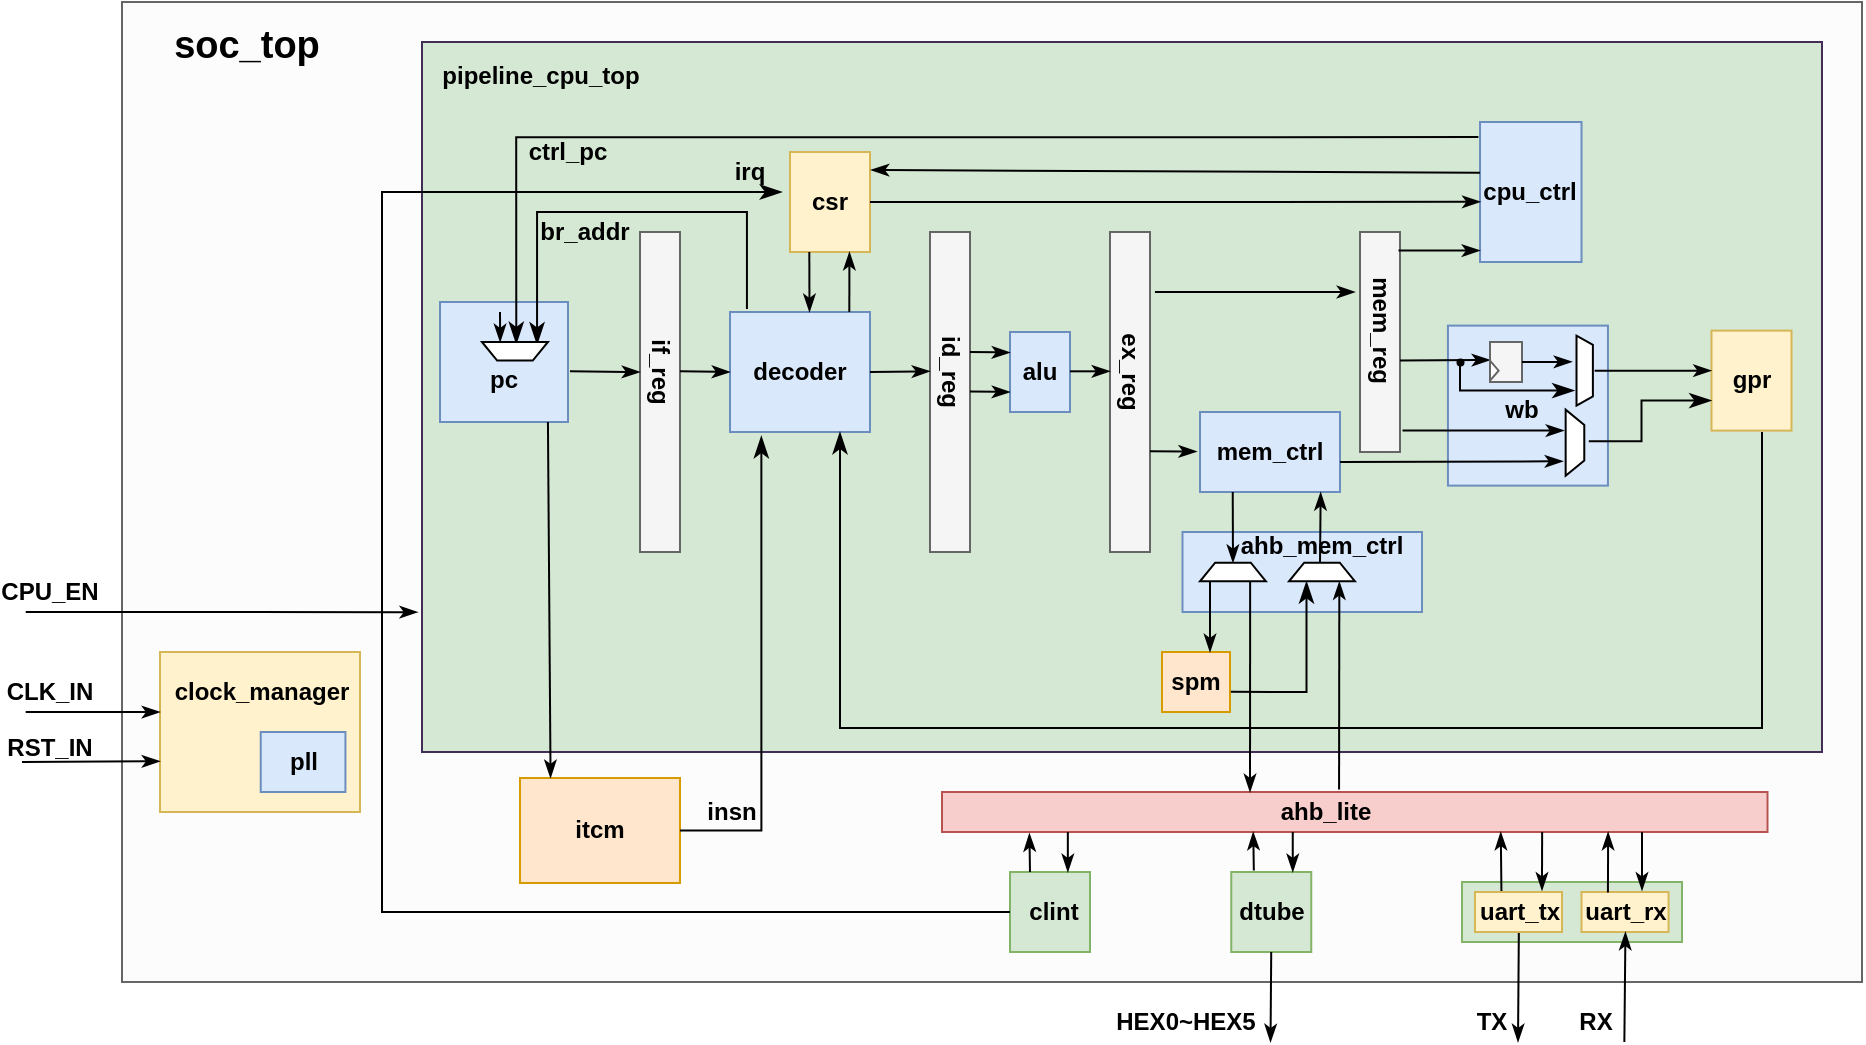 <mxfile version="22.1.5" type="github">
  <diagram id="prtHgNgQTEPvFCAcTncT" name="Page-1">
    <mxGraphModel dx="2251" dy="793" grid="1" gridSize="10" guides="1" tooltips="1" connect="1" arrows="1" fold="1" page="1" pageScale="1" pageWidth="827" pageHeight="1169" math="0" shadow="0">
      <root>
        <mxCell id="0" />
        <mxCell id="1" parent="0" />
        <mxCell id="tgm_Jqc1dGNHZtKfvELZ-35" value="" style="rounded=0;whiteSpace=wrap;html=1;fillColor=#fcfcfc;fontColor=#333333;strokeColor=#666666;" parent="1" vertex="1">
          <mxGeometry x="-300" y="170" width="870" height="490" as="geometry" />
        </mxCell>
        <mxCell id="tgm_Jqc1dGNHZtKfvELZ-13" value="" style="rounded=0;whiteSpace=wrap;html=1;fontStyle=0;fillColor=#D5E8D4;strokeColor=#432D57;fontColor=#ffffff;" parent="1" vertex="1">
          <mxGeometry x="-150" y="190" width="700" height="355" as="geometry" />
        </mxCell>
        <mxCell id="fg3nBgNCY8PNhnOmm2WZ-23" value="" style="rounded=0;whiteSpace=wrap;html=1;fontStyle=0;fillColor=#f8cecc;strokeColor=#b85450;" parent="1" vertex="1">
          <mxGeometry x="110" y="565" width="412.75" height="20" as="geometry" />
        </mxCell>
        <mxCell id="fg3nBgNCY8PNhnOmm2WZ-125" value="" style="rounded=0;whiteSpace=wrap;html=1;fontStyle=0;fillColor=#dae8fc;strokeColor=#6c8ebf;" parent="1" vertex="1">
          <mxGeometry x="362.97" y="331.81" width="80" height="80" as="geometry" />
        </mxCell>
        <mxCell id="fg3nBgNCY8PNhnOmm2WZ-1" value="" style="rounded=0;whiteSpace=wrap;html=1;fontStyle=0;fillColor=#dae8fc;strokeColor=#6c8ebf;" parent="1" vertex="1">
          <mxGeometry x="-141" y="320" width="64" height="60" as="geometry" />
        </mxCell>
        <mxCell id="fg3nBgNCY8PNhnOmm2WZ-3" value="pc" style="text;strokeColor=none;align=center;fillColor=none;html=1;verticalAlign=middle;whiteSpace=wrap;rounded=0;fontStyle=1;" parent="1" vertex="1">
          <mxGeometry x="-124" y="349.31" width="30" height="20" as="geometry" />
        </mxCell>
        <mxCell id="fg3nBgNCY8PNhnOmm2WZ-4" value="" style="rounded=0;whiteSpace=wrap;html=1;fontStyle=0;fillColor=#f5f5f5;fontColor=#333333;strokeColor=#666666;" parent="1" vertex="1">
          <mxGeometry x="-41" y="285" width="20" height="160" as="geometry" />
        </mxCell>
        <mxCell id="fg3nBgNCY8PNhnOmm2WZ-5" value="if_reg" style="text;strokeColor=none;align=center;fillColor=none;html=1;verticalAlign=middle;whiteSpace=wrap;rounded=0;shadow=0;fontSize=12;fontStyle=1;rotation=90;" parent="1" vertex="1">
          <mxGeometry x="-61" y="340" width="60" height="30" as="geometry" />
        </mxCell>
        <mxCell id="fg3nBgNCY8PNhnOmm2WZ-6" value="" style="rounded=0;whiteSpace=wrap;html=1;fontStyle=0;fillColor=#dae8fc;strokeColor=#6c8ebf;" parent="1" vertex="1">
          <mxGeometry x="4" y="325" width="70" height="60" as="geometry" />
        </mxCell>
        <mxCell id="fg3nBgNCY8PNhnOmm2WZ-7" value="decoder" style="text;strokeColor=none;align=center;fillColor=none;html=1;verticalAlign=middle;whiteSpace=wrap;rounded=0;fontStyle=1;" parent="1" vertex="1">
          <mxGeometry x="9" y="345" width="60" height="20" as="geometry" />
        </mxCell>
        <mxCell id="fg3nBgNCY8PNhnOmm2WZ-9" value="" style="rounded=0;whiteSpace=wrap;html=1;fontStyle=0;fillColor=#f5f5f5;fontColor=#333333;strokeColor=#666666;" parent="1" vertex="1">
          <mxGeometry x="104" y="285" width="20" height="160" as="geometry" />
        </mxCell>
        <mxCell id="fg3nBgNCY8PNhnOmm2WZ-10" value="id_reg" style="text;strokeColor=none;align=center;fillColor=none;html=1;verticalAlign=middle;whiteSpace=wrap;rounded=0;shadow=0;fontSize=12;fontStyle=1;rotation=90;" parent="1" vertex="1">
          <mxGeometry x="84" y="340" width="60" height="30" as="geometry" />
        </mxCell>
        <mxCell id="fg3nBgNCY8PNhnOmm2WZ-11" value="" style="rounded=0;whiteSpace=wrap;html=1;fontStyle=0;fillColor=#f5f5f5;fontColor=#333333;strokeColor=#666666;" parent="1" vertex="1">
          <mxGeometry x="194" y="285" width="20" height="160" as="geometry" />
        </mxCell>
        <mxCell id="fg3nBgNCY8PNhnOmm2WZ-12" value="ex_reg" style="text;strokeColor=none;align=center;fillColor=none;html=1;verticalAlign=middle;whiteSpace=wrap;rounded=0;shadow=0;fontSize=12;fontStyle=1;rotation=90;" parent="1" vertex="1">
          <mxGeometry x="174" y="340" width="60" height="30" as="geometry" />
        </mxCell>
        <mxCell id="fg3nBgNCY8PNhnOmm2WZ-13" value="" style="rounded=0;whiteSpace=wrap;html=1;fontStyle=0;fillColor=#f5f5f5;fontColor=#333333;strokeColor=#666666;" parent="1" vertex="1">
          <mxGeometry x="319" y="285" width="20" height="110" as="geometry" />
        </mxCell>
        <mxCell id="fg3nBgNCY8PNhnOmm2WZ-14" value="mem_reg" style="text;strokeColor=none;align=center;fillColor=none;html=1;verticalAlign=middle;whiteSpace=wrap;rounded=0;shadow=0;fontSize=12;fontStyle=1;rotation=90;" parent="1" vertex="1">
          <mxGeometry x="299" y="319.31" width="60" height="30" as="geometry" />
        </mxCell>
        <mxCell id="fg3nBgNCY8PNhnOmm2WZ-15" value="" style="rounded=0;whiteSpace=wrap;html=1;fontStyle=0;fillColor=#dae8fc;strokeColor=#6c8ebf;" parent="1" vertex="1">
          <mxGeometry x="144" y="335" width="30" height="40" as="geometry" />
        </mxCell>
        <mxCell id="fg3nBgNCY8PNhnOmm2WZ-16" value="alu" style="text;strokeColor=none;align=center;fillColor=none;html=1;verticalAlign=middle;whiteSpace=wrap;rounded=0;fontStyle=1;" parent="1" vertex="1">
          <mxGeometry x="129" y="345" width="60" height="20" as="geometry" />
        </mxCell>
        <mxCell id="fg3nBgNCY8PNhnOmm2WZ-17" value="" style="rounded=0;whiteSpace=wrap;html=1;fontStyle=0;fillColor=#dae8fc;strokeColor=#6c8ebf;" parent="1" vertex="1">
          <mxGeometry x="239" y="375" width="70" height="40" as="geometry" />
        </mxCell>
        <mxCell id="fg3nBgNCY8PNhnOmm2WZ-18" value="mem_ctrl" style="text;strokeColor=none;align=center;fillColor=none;html=1;verticalAlign=middle;whiteSpace=wrap;rounded=0;fontStyle=1;" parent="1" vertex="1">
          <mxGeometry x="244" y="385" width="60" height="20" as="geometry" />
        </mxCell>
        <mxCell id="fg3nBgNCY8PNhnOmm2WZ-19" value="" style="rounded=0;whiteSpace=wrap;html=1;fontStyle=0;fillColor=#dae8fc;strokeColor=#6c8ebf;" parent="1" vertex="1">
          <mxGeometry x="230.25" y="435" width="119.75" height="40" as="geometry" />
        </mxCell>
        <mxCell id="fg3nBgNCY8PNhnOmm2WZ-20" value="ahb_mem_ctrl" style="text;strokeColor=none;align=center;fillColor=none;html=1;verticalAlign=middle;whiteSpace=wrap;rounded=0;fontStyle=1;" parent="1" vertex="1">
          <mxGeometry x="270" y="431.81" width="60" height="20" as="geometry" />
        </mxCell>
        <mxCell id="fg3nBgNCY8PNhnOmm2WZ-21" value="" style="rounded=0;whiteSpace=wrap;html=1;fontStyle=0;fillColor=#ffe6cc;strokeColor=#d79b00;" parent="1" vertex="1">
          <mxGeometry x="220" y="495" width="34" height="30" as="geometry" />
        </mxCell>
        <mxCell id="fg3nBgNCY8PNhnOmm2WZ-22" value="spm" style="text;strokeColor=none;align=center;fillColor=none;html=1;verticalAlign=middle;whiteSpace=wrap;rounded=0;fontStyle=1;" parent="1" vertex="1">
          <mxGeometry x="215" y="505" width="44" height="10" as="geometry" />
        </mxCell>
        <mxCell id="fg3nBgNCY8PNhnOmm2WZ-24" value="ahb_lite" style="text;strokeColor=none;align=center;fillColor=none;html=1;verticalAlign=middle;whiteSpace=wrap;rounded=0;fontStyle=1;" parent="1" vertex="1">
          <mxGeometry x="271.97" y="565" width="60" height="20" as="geometry" />
        </mxCell>
        <mxCell id="fg3nBgNCY8PNhnOmm2WZ-31" value="" style="endArrow=classicThin;html=1;curved=1;rounded=0;endFill=1;" parent="1" edge="1">
          <mxGeometry width="50" height="50" relative="1" as="geometry">
            <mxPoint x="-76" y="354.66" as="sourcePoint" />
            <mxPoint x="-41" y="355" as="targetPoint" />
          </mxGeometry>
        </mxCell>
        <mxCell id="fg3nBgNCY8PNhnOmm2WZ-33" value="" style="endArrow=classicThin;html=1;curved=1;rounded=0;endFill=1;" parent="1" edge="1">
          <mxGeometry width="50" height="50" relative="1" as="geometry">
            <mxPoint x="-21" y="354.66" as="sourcePoint" />
            <mxPoint x="4" y="355" as="targetPoint" />
          </mxGeometry>
        </mxCell>
        <mxCell id="fg3nBgNCY8PNhnOmm2WZ-34" value="" style="endArrow=classicThin;html=1;curved=1;rounded=0;endFill=1;" parent="1" edge="1">
          <mxGeometry width="50" height="50" relative="1" as="geometry">
            <mxPoint x="74" y="355" as="sourcePoint" />
            <mxPoint x="104" y="354.66" as="targetPoint" />
          </mxGeometry>
        </mxCell>
        <mxCell id="fg3nBgNCY8PNhnOmm2WZ-35" value="" style="endArrow=classicThin;html=1;curved=1;rounded=0;endFill=1;" parent="1" edge="1">
          <mxGeometry width="50" height="50" relative="1" as="geometry">
            <mxPoint x="124" y="345" as="sourcePoint" />
            <mxPoint x="144" y="345.24" as="targetPoint" />
          </mxGeometry>
        </mxCell>
        <mxCell id="fg3nBgNCY8PNhnOmm2WZ-36" value="" style="endArrow=classicThin;html=1;curved=1;rounded=0;endFill=1;" parent="1" edge="1">
          <mxGeometry width="50" height="50" relative="1" as="geometry">
            <mxPoint x="174" y="354.66" as="sourcePoint" />
            <mxPoint x="194" y="354.66" as="targetPoint" />
          </mxGeometry>
        </mxCell>
        <mxCell id="fg3nBgNCY8PNhnOmm2WZ-37" value="" style="endArrow=classicThin;html=1;curved=1;rounded=0;endFill=1;entryX=-0.023;entryY=0.494;entryDx=0;entryDy=0;entryPerimeter=0;" parent="1" target="fg3nBgNCY8PNhnOmm2WZ-17" edge="1">
          <mxGeometry width="50" height="50" relative="1" as="geometry">
            <mxPoint x="214" y="394.66" as="sourcePoint" />
            <mxPoint x="234" y="395" as="targetPoint" />
          </mxGeometry>
        </mxCell>
        <mxCell id="fg3nBgNCY8PNhnOmm2WZ-38" value="" style="endArrow=classicThin;html=1;curved=1;rounded=0;endFill=1;" parent="1" edge="1">
          <mxGeometry width="50" height="50" relative="1" as="geometry">
            <mxPoint x="216.48" y="315" as="sourcePoint" />
            <mxPoint x="316.48" y="315" as="targetPoint" />
          </mxGeometry>
        </mxCell>
        <mxCell id="fg3nBgNCY8PNhnOmm2WZ-45" value="" style="endArrow=classicThin;html=1;curved=1;rounded=0;endFill=1;" parent="1" edge="1">
          <mxGeometry width="50" height="50" relative="1" as="geometry">
            <mxPoint x="264.08" y="459.65" as="sourcePoint" />
            <mxPoint x="264" y="565" as="targetPoint" />
          </mxGeometry>
        </mxCell>
        <mxCell id="fg3nBgNCY8PNhnOmm2WZ-46" value="" style="endArrow=classicThin;html=1;curved=1;rounded=0;endFill=1;entryX=0.237;entryY=1.014;entryDx=0;entryDy=0;entryPerimeter=0;exitX=0.481;exitY=-0.063;exitDx=0;exitDy=0;exitPerimeter=0;" parent="1" source="fg3nBgNCY8PNhnOmm2WZ-23" target="fg3nBgNCY8PNhnOmm2WZ-129" edge="1">
          <mxGeometry width="50" height="50" relative="1" as="geometry">
            <mxPoint x="309.25" y="555" as="sourcePoint" />
            <mxPoint x="309" y="475" as="targetPoint" />
          </mxGeometry>
        </mxCell>
        <mxCell id="fg3nBgNCY8PNhnOmm2WZ-59" value="" style="endArrow=classicThin;html=1;curved=1;rounded=0;endFill=1;entryX=0.029;entryY=0;entryDx=0;entryDy=0;entryPerimeter=0;exitX=0.805;exitY=0.501;exitDx=0;exitDy=0;exitPerimeter=0;" parent="1" edge="1">
          <mxGeometry width="50" height="50" relative="1" as="geometry">
            <mxPoint x="244.009" y="455.004" as="sourcePoint" />
            <mxPoint x="243.997" y="495" as="targetPoint" />
          </mxGeometry>
        </mxCell>
        <mxCell id="fg3nBgNCY8PNhnOmm2WZ-65" value="" style="endArrow=classicThin;html=1;endFill=1;" parent="1" edge="1">
          <mxGeometry width="50" height="50" relative="1" as="geometry">
            <mxPoint x="219" y="395" as="sourcePoint" />
            <mxPoint x="219" y="395" as="targetPoint" />
          </mxGeometry>
        </mxCell>
        <mxCell id="fg3nBgNCY8PNhnOmm2WZ-69" value="" style="endArrow=classicThin;html=1;curved=1;rounded=0;endFill=1;" parent="1" edge="1">
          <mxGeometry width="50" height="50" relative="1" as="geometry">
            <mxPoint x="309" y="399.97" as="sourcePoint" />
            <mxPoint x="420.5" y="399.66" as="targetPoint" />
          </mxGeometry>
        </mxCell>
        <mxCell id="fg3nBgNCY8PNhnOmm2WZ-70" value="" style="rounded=0;whiteSpace=wrap;html=1;fontStyle=0;fillColor=#f5f5f5;fontColor=#333333;strokeColor=#666666;" parent="1" vertex="1">
          <mxGeometry x="384" y="340" width="16" height="20" as="geometry" />
        </mxCell>
        <mxCell id="fg3nBgNCY8PNhnOmm2WZ-73" value="" style="endArrow=classicThin;html=1;curved=1;rounded=0;endFill=1;entryX=0.153;entryY=1.007;entryDx=0;entryDy=0;entryPerimeter=0;" parent="1" edge="1">
          <mxGeometry width="50" height="50" relative="1" as="geometry">
            <mxPoint x="339" y="349.29" as="sourcePoint" />
            <mxPoint x="384" y="348.98" as="targetPoint" />
          </mxGeometry>
        </mxCell>
        <mxCell id="fg3nBgNCY8PNhnOmm2WZ-74" value="" style="endArrow=classicThin;html=1;curved=1;rounded=0;endFill=1;" parent="1" edge="1">
          <mxGeometry width="50" height="50" relative="1" as="geometry">
            <mxPoint x="124" y="364.76" as="sourcePoint" />
            <mxPoint x="144" y="365" as="targetPoint" />
          </mxGeometry>
        </mxCell>
        <mxCell id="fg3nBgNCY8PNhnOmm2WZ-77" value="" style="endArrow=classicThin;html=1;curved=1;rounded=0;endFill=1;" parent="1" edge="1">
          <mxGeometry width="50" height="50" relative="1" as="geometry">
            <mxPoint x="400" y="349.99" as="sourcePoint" />
            <mxPoint x="425" y="349.92" as="targetPoint" />
          </mxGeometry>
        </mxCell>
        <mxCell id="fg3nBgNCY8PNhnOmm2WZ-78" value="" style="edgeStyle=elbowEdgeStyle;elbow=vertical;endArrow=classicThin;html=1;curved=0;rounded=0;endSize=8;startSize=8;endFill=1;entryX=0.221;entryY=1.126;entryDx=0;entryDy=0;entryPerimeter=0;" parent="1" source="fg3nBgNCY8PNhnOmm2WZ-82" target="fg3nBgNCY8PNhnOmm2WZ-79" edge="1">
          <mxGeometry width="50" height="50" relative="1" as="geometry">
            <mxPoint x="369" y="334.31" as="sourcePoint" />
            <mxPoint x="429" y="364.31" as="targetPoint" />
            <Array as="points">
              <mxPoint x="369" y="364.31" />
            </Array>
          </mxGeometry>
        </mxCell>
        <mxCell id="fg3nBgNCY8PNhnOmm2WZ-79" value="" style="verticalLabelPosition=middle;verticalAlign=middle;html=1;shape=trapezoid;perimeter=trapezoidPerimeter;whiteSpace=wrap;size=0.132;arcSize=10;flipV=1;labelPosition=center;align=center;rotation=-90;" parent="1" vertex="1">
          <mxGeometry x="413.85" y="350.21" width="35" height="8.19" as="geometry" />
        </mxCell>
        <mxCell id="fg3nBgNCY8PNhnOmm2WZ-85" value="" style="edgeStyle=elbowEdgeStyle;elbow=vertical;endArrow=classicThin;html=1;curved=0;rounded=0;endSize=8;startSize=8;endFill=1;" parent="1" edge="1">
          <mxGeometry width="50" height="50" relative="1" as="geometry">
            <mxPoint x="369" y="349.31" as="sourcePoint" />
            <mxPoint x="369" y="349.31" as="targetPoint" />
            <Array as="points" />
          </mxGeometry>
        </mxCell>
        <mxCell id="fg3nBgNCY8PNhnOmm2WZ-82" value="" style="shape=waypoint;sketch=0;fillStyle=solid;size=6;pointerEvents=1;points=[];fillColor=none;resizable=0;rotatable=0;perimeter=centerPerimeter;snapToPoint=1;strokeWidth=0;" parent="1" vertex="1">
          <mxGeometry x="359" y="340" width="20" height="20" as="geometry" />
        </mxCell>
        <mxCell id="fg3nBgNCY8PNhnOmm2WZ-87" value="" style="rounded=0;whiteSpace=wrap;html=1;fontStyle=0;fillColor=#fff2cc;strokeColor=#d6b656;" parent="1" vertex="1">
          <mxGeometry x="494.75" y="334.31" width="40" height="50" as="geometry" />
        </mxCell>
        <mxCell id="fg3nBgNCY8PNhnOmm2WZ-88" value="gpr" style="text;strokeColor=none;align=center;fillColor=none;html=1;verticalAlign=middle;whiteSpace=wrap;rounded=0;fontStyle=1;" parent="1" vertex="1">
          <mxGeometry x="499.75" y="349.31" width="30" height="20" as="geometry" />
        </mxCell>
        <mxCell id="fg3nBgNCY8PNhnOmm2WZ-90" value="" style="endArrow=classicThin;html=1;curved=1;rounded=0;endFill=1;exitX=0.499;exitY=-0.108;exitDx=0;exitDy=0;entryX=-0.061;entryY=0.1;entryDx=0;entryDy=0;entryPerimeter=0;exitPerimeter=0;" parent="1" source="fg3nBgNCY8PNhnOmm2WZ-79" edge="1">
          <mxGeometry width="50" height="50" relative="1" as="geometry">
            <mxPoint x="440.972" y="354.019" as="sourcePoint" />
            <mxPoint x="494.75" y="354.32" as="targetPoint" />
            <Array as="points">
              <mxPoint x="476.75" y="354.32" />
            </Array>
          </mxGeometry>
        </mxCell>
        <mxCell id="fg3nBgNCY8PNhnOmm2WZ-91" value="" style="endArrow=classicThin;html=1;curved=1;rounded=0;endFill=1;" parent="1" edge="1">
          <mxGeometry width="50" height="50" relative="1" as="geometry">
            <mxPoint x="340.25" y="384.31" as="sourcePoint" />
            <mxPoint x="421" y="384.31" as="targetPoint" />
          </mxGeometry>
        </mxCell>
        <mxCell id="fg3nBgNCY8PNhnOmm2WZ-92" value="" style="verticalLabelPosition=middle;verticalAlign=middle;html=1;shape=trapezoid;perimeter=trapezoidPerimeter;whiteSpace=wrap;size=0.23;arcSize=10;flipV=1;labelPosition=center;align=center;rotation=-90;" parent="1" vertex="1">
          <mxGeometry x="410" y="385.69" width="32.97" height="9.31" as="geometry" />
        </mxCell>
        <mxCell id="fg3nBgNCY8PNhnOmm2WZ-94" value="" style="edgeStyle=elbowEdgeStyle;elbow=horizontal;endArrow=classicThin;html=1;curved=0;rounded=0;endSize=8;startSize=8;endFill=1;entryX=0;entryY=0.75;entryDx=0;entryDy=0;exitX=0.52;exitY=-0.243;exitDx=0;exitDy=0;exitPerimeter=0;" parent="1" source="fg3nBgNCY8PNhnOmm2WZ-92" edge="1">
          <mxGeometry width="50" height="50" relative="1" as="geometry">
            <mxPoint x="433.81" y="394.372" as="sourcePoint" />
            <mxPoint x="494.75" y="369.31" as="targetPoint" />
            <Array as="points">
              <mxPoint x="459.75" y="383.12" />
            </Array>
          </mxGeometry>
        </mxCell>
        <mxCell id="fg3nBgNCY8PNhnOmm2WZ-95" value="" style="rounded=0;whiteSpace=wrap;html=1;fontStyle=0;fillColor=#dae8fc;strokeColor=#6c8ebf;" parent="1" vertex="1">
          <mxGeometry x="379.01" y="230" width="50.75" height="70" as="geometry" />
        </mxCell>
        <mxCell id="fg3nBgNCY8PNhnOmm2WZ-96" value="cpu_ctrl" style="text;strokeColor=none;align=center;fillColor=none;html=1;verticalAlign=middle;whiteSpace=wrap;rounded=0;fontStyle=1;" parent="1" vertex="1">
          <mxGeometry x="389.38" y="255" width="30" height="20" as="geometry" />
        </mxCell>
        <mxCell id="fg3nBgNCY8PNhnOmm2WZ-97" value="" style="endArrow=classicThin;html=1;curved=1;rounded=0;endFill=1;" parent="1" edge="1">
          <mxGeometry width="50" height="50" relative="1" as="geometry">
            <mxPoint x="338.25" y="294.31" as="sourcePoint" />
            <mxPoint x="379" y="294.31" as="targetPoint" />
          </mxGeometry>
        </mxCell>
        <mxCell id="fg3nBgNCY8PNhnOmm2WZ-98" value="" style="rounded=0;whiteSpace=wrap;html=1;fontStyle=0;fillColor=#fff2cc;strokeColor=#d6b656;" parent="1" vertex="1">
          <mxGeometry x="34" y="245" width="40" height="50" as="geometry" />
        </mxCell>
        <mxCell id="fg3nBgNCY8PNhnOmm2WZ-99" value="csr" style="text;strokeColor=none;align=center;fillColor=none;html=1;verticalAlign=middle;whiteSpace=wrap;rounded=0;fontStyle=1;" parent="1" vertex="1">
          <mxGeometry x="39" y="260" width="30" height="20" as="geometry" />
        </mxCell>
        <mxCell id="fg3nBgNCY8PNhnOmm2WZ-101" value="" style="endArrow=classicThin;html=1;curved=1;rounded=0;endFill=1;entryX=0.029;entryY=0;entryDx=0;entryDy=0;entryPerimeter=0;" parent="1" edge="1">
          <mxGeometry width="50" height="50" relative="1" as="geometry">
            <mxPoint x="43.66" y="295" as="sourcePoint" />
            <mxPoint x="43.737" y="325" as="targetPoint" />
          </mxGeometry>
        </mxCell>
        <mxCell id="fg3nBgNCY8PNhnOmm2WZ-102" value="" style="endArrow=classicThin;html=1;curved=1;rounded=0;endFill=1;entryX=0.118;entryY=0.5;entryDx=0;entryDy=0;entryPerimeter=0;" parent="1" edge="1">
          <mxGeometry width="50" height="50" relative="1" as="geometry">
            <mxPoint x="63.66" y="325" as="sourcePoint" />
            <mxPoint x="63.72" y="295" as="targetPoint" />
          </mxGeometry>
        </mxCell>
        <mxCell id="fg3nBgNCY8PNhnOmm2WZ-104" value="" style="endArrow=classicThin;html=1;curved=1;rounded=0;endFill=1;entryX=0.5;entryY=1;entryDx=0;entryDy=0;" parent="1" target="fg3nBgNCY8PNhnOmm2WZ-128" edge="1">
          <mxGeometry width="50" height="50" relative="1" as="geometry">
            <mxPoint x="255.37" y="415" as="sourcePoint" />
            <mxPoint x="255.37" y="435" as="targetPoint" />
          </mxGeometry>
        </mxCell>
        <mxCell id="fg3nBgNCY8PNhnOmm2WZ-105" value="" style="endArrow=classicThin;html=1;curved=1;rounded=0;endFill=1;entryX=0.862;entryY=1.003;entryDx=0;entryDy=0;entryPerimeter=0;" parent="1" target="fg3nBgNCY8PNhnOmm2WZ-17" edge="1">
          <mxGeometry width="50" height="50" relative="1" as="geometry">
            <mxPoint x="299" y="450.34" as="sourcePoint" />
            <mxPoint x="299.06" y="430.34" as="targetPoint" />
          </mxGeometry>
        </mxCell>
        <mxCell id="fg3nBgNCY8PNhnOmm2WZ-107" value="&lt;font color=&quot;#000000&quot;&gt;irq&lt;/font&gt;" style="text;strokeColor=none;align=center;fillColor=none;html=1;verticalAlign=middle;whiteSpace=wrap;rounded=0;fontStyle=1;fontColor=#336600;" parent="1" vertex="1">
          <mxGeometry x="-1" y="245" width="30" height="20" as="geometry" />
        </mxCell>
        <mxCell id="fg3nBgNCY8PNhnOmm2WZ-109" value="" style="endArrow=classicThin;html=1;curved=1;rounded=0;endFill=1;entryX=0.004;entryY=0.575;entryDx=0;entryDy=0;entryPerimeter=0;exitX=1;exitY=0.5;exitDx=0;exitDy=0;" parent="1" source="fg3nBgNCY8PNhnOmm2WZ-98" edge="1">
          <mxGeometry width="50" height="50" relative="1" as="geometry">
            <mxPoint x="54" y="269.66" as="sourcePoint" />
            <mxPoint x="379.203" y="269.91" as="targetPoint" />
          </mxGeometry>
        </mxCell>
        <mxCell id="fg3nBgNCY8PNhnOmm2WZ-110" value="" style="endArrow=classicThin;html=1;curved=1;rounded=0;endFill=1;entryX=1.012;entryY=0.18;entryDx=0;entryDy=0;entryPerimeter=0;exitX=-0.023;exitY=0.445;exitDx=0;exitDy=0;exitPerimeter=0;" parent="1" target="fg3nBgNCY8PNhnOmm2WZ-98" edge="1">
          <mxGeometry width="50" height="50" relative="1" as="geometry">
            <mxPoint x="379.013" y="255.4" as="sourcePoint" />
            <mxPoint x="55.18" y="254.6" as="targetPoint" />
          </mxGeometry>
        </mxCell>
        <mxCell id="fg3nBgNCY8PNhnOmm2WZ-112" value="" style="rounded=0;whiteSpace=wrap;html=1;fontStyle=0;fillColor=#ffe6cc;strokeColor=#d79b00;" parent="1" vertex="1">
          <mxGeometry x="-101" y="558" width="80" height="52.5" as="geometry" />
        </mxCell>
        <mxCell id="fg3nBgNCY8PNhnOmm2WZ-113" value="itcm" style="text;strokeColor=none;align=center;fillColor=none;html=1;verticalAlign=middle;whiteSpace=wrap;rounded=0;fontStyle=1;" parent="1" vertex="1">
          <mxGeometry x="-76" y="574.25" width="30" height="20" as="geometry" />
        </mxCell>
        <mxCell id="fg3nBgNCY8PNhnOmm2WZ-116" value="" style="endArrow=classicThin;html=1;curved=1;rounded=0;endFill=1;entryX=0.191;entryY=-0.001;entryDx=0;entryDy=0;entryPerimeter=0;" parent="1" target="fg3nBgNCY8PNhnOmm2WZ-112" edge="1">
          <mxGeometry width="50" height="50" relative="1" as="geometry">
            <mxPoint x="-87.03" y="380" as="sourcePoint" />
            <mxPoint x="-87.03" y="465" as="targetPoint" />
          </mxGeometry>
        </mxCell>
        <mxCell id="fg3nBgNCY8PNhnOmm2WZ-121" value="pipeline_cpu_top" style="text;strokeColor=none;align=center;fillColor=none;html=1;verticalAlign=middle;whiteSpace=wrap;rounded=0;fontStyle=1;" parent="1" vertex="1">
          <mxGeometry x="-150" y="195" width="119" height="24.31" as="geometry" />
        </mxCell>
        <mxCell id="fg3nBgNCY8PNhnOmm2WZ-124" value="" style="verticalLabelPosition=bottom;verticalAlign=top;html=1;shape=mxgraph.basic.acute_triangle;dx=0.5;rotation=90;strokeColor=#666666;" parent="1" vertex="1">
          <mxGeometry x="381.16" y="352.16" width="10" height="4.31" as="geometry" />
        </mxCell>
        <mxCell id="fg3nBgNCY8PNhnOmm2WZ-127" value="wb" style="text;strokeColor=none;align=center;fillColor=none;html=1;verticalAlign=middle;whiteSpace=wrap;rounded=0;fontStyle=1;" parent="1" vertex="1">
          <mxGeometry x="369.76" y="364.31" width="60" height="20" as="geometry" />
        </mxCell>
        <mxCell id="fg3nBgNCY8PNhnOmm2WZ-128" value="" style="verticalLabelPosition=middle;verticalAlign=middle;html=1;shape=trapezoid;perimeter=trapezoidPerimeter;whiteSpace=wrap;size=0.23;arcSize=10;flipV=1;labelPosition=center;align=center;rotation=-180;" parent="1" vertex="1">
          <mxGeometry x="239" y="450.34" width="32.97" height="9.31" as="geometry" />
        </mxCell>
        <mxCell id="fg3nBgNCY8PNhnOmm2WZ-129" value="" style="verticalLabelPosition=middle;verticalAlign=middle;html=1;shape=trapezoid;perimeter=trapezoidPerimeter;whiteSpace=wrap;size=0.23;arcSize=10;flipV=1;labelPosition=center;align=center;rotation=-180;" parent="1" vertex="1">
          <mxGeometry x="283.51" y="450.34" width="32.97" height="9.31" as="geometry" />
        </mxCell>
        <mxCell id="fg3nBgNCY8PNhnOmm2WZ-130" value="" style="edgeStyle=elbowEdgeStyle;elbow=vertical;endArrow=classicThin;html=1;curved=0;rounded=0;endSize=8;startSize=8;entryX=0.75;entryY=0;entryDx=0;entryDy=0;exitX=0.896;exitY=0.989;exitDx=0;exitDy=0;endFill=1;exitPerimeter=0;" parent="1" source="fg3nBgNCY8PNhnOmm2WZ-22" edge="1">
          <mxGeometry width="50" height="50" relative="1" as="geometry">
            <mxPoint x="278.25" y="504.65" as="sourcePoint" />
            <mxPoint x="292.25" y="459.65" as="targetPoint" />
            <Array as="points">
              <mxPoint x="292" y="515" />
            </Array>
          </mxGeometry>
        </mxCell>
        <mxCell id="fg3nBgNCY8PNhnOmm2WZ-133" value="" style="edgeStyle=elbowEdgeStyle;elbow=vertical;endArrow=classicThin;html=1;curved=0;rounded=0;endSize=8;startSize=8;endFill=1;exitX=0.121;exitY=-0.025;exitDx=0;exitDy=0;exitPerimeter=0;entryX=0.835;entryY=0.864;entryDx=0;entryDy=0;entryPerimeter=0;" parent="1" source="fg3nBgNCY8PNhnOmm2WZ-6" target="fg3nBgNCY8PNhnOmm2WZ-136" edge="1">
          <mxGeometry width="50" height="50" relative="1" as="geometry">
            <mxPoint x="-10" y="325" as="sourcePoint" />
            <mxPoint x="-92" y="335" as="targetPoint" />
            <Array as="points">
              <mxPoint x="-60" y="275" />
            </Array>
          </mxGeometry>
        </mxCell>
        <mxCell id="fg3nBgNCY8PNhnOmm2WZ-135" value="" style="edgeStyle=segmentEdgeStyle;endArrow=classicThin;html=1;curved=0;rounded=0;endSize=8;startSize=8;entryX=0.52;entryY=0.893;entryDx=0;entryDy=0;entryPerimeter=0;exitX=-0.016;exitY=0.108;exitDx=0;exitDy=0;exitPerimeter=0;endFill=1;" parent="1" source="fg3nBgNCY8PNhnOmm2WZ-95" target="fg3nBgNCY8PNhnOmm2WZ-136" edge="1">
          <mxGeometry width="50" height="50" relative="1" as="geometry">
            <mxPoint x="151" y="209.99" as="sourcePoint" />
            <mxPoint x="-93" y="265" as="targetPoint" />
          </mxGeometry>
        </mxCell>
        <mxCell id="fg3nBgNCY8PNhnOmm2WZ-136" value="" style="verticalLabelPosition=middle;verticalAlign=middle;html=1;shape=trapezoid;perimeter=trapezoidPerimeter;whiteSpace=wrap;size=0.23;arcSize=10;flipV=1;labelPosition=center;align=center;rotation=0;" parent="1" vertex="1">
          <mxGeometry x="-120.0" y="340" width="32.97" height="9.31" as="geometry" />
        </mxCell>
        <mxCell id="fg3nBgNCY8PNhnOmm2WZ-137" value="" style="endArrow=classicThin;html=1;curved=1;rounded=0;endFill=1;entryX=0.029;entryY=0;entryDx=0;entryDy=0;entryPerimeter=0;" parent="1" edge="1">
          <mxGeometry width="50" height="50" relative="1" as="geometry">
            <mxPoint x="-111" y="325" as="sourcePoint" />
            <mxPoint x="-110.923" y="340" as="targetPoint" />
          </mxGeometry>
        </mxCell>
        <mxCell id="fg3nBgNCY8PNhnOmm2WZ-138" value="" style="edgeStyle=elbowEdgeStyle;elbow=vertical;endArrow=classicThin;html=1;curved=0;rounded=0;endSize=8;startSize=8;endFill=1;entryX=0.419;entryY=1.011;entryDx=0;entryDy=0;entryPerimeter=0;" parent="1" edge="1">
          <mxGeometry width="50" height="50" relative="1" as="geometry">
            <mxPoint x="520" y="385" as="sourcePoint" />
            <mxPoint x="59.0" y="385.0" as="targetPoint" />
            <Array as="points">
              <mxPoint x="95.67" y="533.03" />
            </Array>
          </mxGeometry>
        </mxCell>
        <mxCell id="MzLhHTlZh69e9lJQb5aF-1" value="" style="rounded=0;whiteSpace=wrap;html=1;fontStyle=0;fillColor=#d5e8d4;strokeColor=#82b366;" parent="1" vertex="1">
          <mxGeometry x="144" y="605" width="40" height="40" as="geometry" />
        </mxCell>
        <mxCell id="MzLhHTlZh69e9lJQb5aF-2" value="clint" style="text;strokeColor=none;align=center;fillColor=none;html=1;verticalAlign=middle;whiteSpace=wrap;rounded=0;fontStyle=1;" parent="1" vertex="1">
          <mxGeometry x="144" y="615" width="44" height="20" as="geometry" />
        </mxCell>
        <mxCell id="MzLhHTlZh69e9lJQb5aF-3" value="" style="endArrow=classicThin;html=1;curved=1;rounded=0;endFill=1;entryX=0.095;entryY=1.035;entryDx=0;entryDy=0;entryPerimeter=0;exitX=0.25;exitY=0;exitDx=0;exitDy=0;" parent="1" source="MzLhHTlZh69e9lJQb5aF-1" edge="1">
          <mxGeometry width="50" height="50" relative="1" as="geometry">
            <mxPoint x="133.86" y="600" as="sourcePoint" />
            <mxPoint x="153.7" y="585.7" as="targetPoint" />
          </mxGeometry>
        </mxCell>
        <mxCell id="MzLhHTlZh69e9lJQb5aF-4" value="" style="endArrow=classicThin;html=1;curved=1;rounded=0;endFill=1;entryX=0.5;entryY=1;entryDx=0;entryDy=0;exitX=0.25;exitY=0;exitDx=0;exitDy=0;" parent="1" edge="1">
          <mxGeometry width="50" height="50" relative="1" as="geometry">
            <mxPoint x="172.92" y="585" as="sourcePoint" />
            <mxPoint x="172.92" y="605" as="targetPoint" />
          </mxGeometry>
        </mxCell>
        <mxCell id="MzLhHTlZh69e9lJQb5aF-5" value="" style="edgeStyle=elbowEdgeStyle;elbow=horizontal;endArrow=classicThin;html=1;curved=0;rounded=0;endSize=8;startSize=8;endFill=1;strokeColor=#000000;" parent="1" source="MzLhHTlZh69e9lJQb5aF-2" edge="1">
          <mxGeometry width="50" height="50" relative="1" as="geometry">
            <mxPoint x="-20" y="625" as="sourcePoint" />
            <mxPoint x="30" y="265" as="targetPoint" />
            <Array as="points">
              <mxPoint x="-170" y="445" />
            </Array>
          </mxGeometry>
        </mxCell>
        <mxCell id="tgm_Jqc1dGNHZtKfvELZ-1" value="" style="rounded=0;whiteSpace=wrap;html=1;fontStyle=0;fillColor=#d5e8d4;strokeColor=#82b366;" parent="1" vertex="1">
          <mxGeometry x="370" y="610" width="110" height="30" as="geometry" />
        </mxCell>
        <mxCell id="tgm_Jqc1dGNHZtKfvELZ-2" value="" style="endArrow=classicThin;html=1;curved=1;rounded=0;endFill=1;entryX=0.095;entryY=1.035;entryDx=0;entryDy=0;entryPerimeter=0;exitX=0.206;exitY=0.035;exitDx=0;exitDy=0;exitPerimeter=0;" parent="1" edge="1">
          <mxGeometry width="50" height="50" relative="1" as="geometry">
            <mxPoint x="389.725" y="615.0" as="sourcePoint" />
            <mxPoint x="389.38" y="585" as="targetPoint" />
          </mxGeometry>
        </mxCell>
        <mxCell id="tgm_Jqc1dGNHZtKfvELZ-3" value="" style="endArrow=classicThin;html=1;curved=1;rounded=0;endFill=1;entryX=0.5;entryY=1;entryDx=0;entryDy=0;exitX=0.727;exitY=1.001;exitDx=0;exitDy=0;exitPerimeter=0;" parent="1" edge="1" source="fg3nBgNCY8PNhnOmm2WZ-23">
          <mxGeometry width="50" height="50" relative="1" as="geometry">
            <mxPoint x="410.0" y="594.25" as="sourcePoint" />
            <mxPoint x="410.0" y="614.25" as="targetPoint" />
            <Array as="points">
              <mxPoint x="410" y="600" />
            </Array>
          </mxGeometry>
        </mxCell>
        <mxCell id="tgm_Jqc1dGNHZtKfvELZ-5" value="" style="endArrow=classicThin;html=1;curved=1;rounded=0;endFill=1;exitX=1;exitY=0.5;exitDx=0;exitDy=0;fillColor=#e1d5e7;strokeColor=#000000;" parent="1" edge="1">
          <mxGeometry width="50" height="50" relative="1" as="geometry">
            <mxPoint x="398.42" y="635.0" as="sourcePoint" />
            <mxPoint x="398" y="690" as="targetPoint" />
          </mxGeometry>
        </mxCell>
        <mxCell id="tgm_Jqc1dGNHZtKfvELZ-6" value="TX" style="text;strokeColor=none;align=center;fillColor=none;html=1;verticalAlign=middle;whiteSpace=wrap;rounded=0;fontStyle=1;" parent="1" vertex="1">
          <mxGeometry x="369.76" y="670" width="30" height="20" as="geometry" />
        </mxCell>
        <mxCell id="tgm_Jqc1dGNHZtKfvELZ-7" value="" style="rounded=0;whiteSpace=wrap;html=1;fontStyle=0;fillColor=#fff2cc;strokeColor=#d6b656;" parent="1" vertex="1">
          <mxGeometry x="-281" y="495" width="100" height="80" as="geometry" />
        </mxCell>
        <mxCell id="tgm_Jqc1dGNHZtKfvELZ-8" value="clock_manager" style="text;strokeColor=none;align=center;fillColor=none;html=1;verticalAlign=middle;whiteSpace=wrap;rounded=0;fontStyle=1;" parent="1" vertex="1">
          <mxGeometry x="-270.65" y="500" width="82.35" height="30" as="geometry" />
        </mxCell>
        <mxCell id="tgm_Jqc1dGNHZtKfvELZ-9" value="" style="edgeStyle=segmentEdgeStyle;endArrow=classicThin;html=1;curved=0;rounded=0;endSize=8;startSize=8;entryX=0.224;entryY=1.033;entryDx=0;entryDy=0;entryPerimeter=0;endFill=1;" parent="1" source="fg3nBgNCY8PNhnOmm2WZ-112" target="fg3nBgNCY8PNhnOmm2WZ-6" edge="1">
          <mxGeometry width="50" height="50" relative="1" as="geometry">
            <mxPoint x="-20" y="485" as="sourcePoint" />
            <mxPoint x="10" y="431.81" as="targetPoint" />
          </mxGeometry>
        </mxCell>
        <mxCell id="tgm_Jqc1dGNHZtKfvELZ-10" value="&lt;font color=&quot;#000000&quot;&gt;insn&lt;/font&gt;" style="text;strokeColor=none;align=center;fillColor=none;html=1;verticalAlign=middle;whiteSpace=wrap;rounded=0;fontStyle=1;fontColor=#336600;" parent="1" vertex="1">
          <mxGeometry x="-10" y="565" width="30" height="20" as="geometry" />
        </mxCell>
        <mxCell id="tgm_Jqc1dGNHZtKfvELZ-11" value="&lt;font color=&quot;#000000&quot;&gt;br_addr&lt;/font&gt;" style="text;strokeColor=none;align=center;fillColor=none;html=1;verticalAlign=middle;whiteSpace=wrap;rounded=0;fontStyle=1;fontColor=#336600;" parent="1" vertex="1">
          <mxGeometry x="-87.03" y="275" width="37.03" height="20" as="geometry" />
        </mxCell>
        <mxCell id="tgm_Jqc1dGNHZtKfvELZ-12" value="&lt;font color=&quot;#000000&quot;&gt;ctrl_pc&lt;/font&gt;" style="text;strokeColor=none;align=center;fillColor=none;html=1;verticalAlign=middle;whiteSpace=wrap;rounded=0;fontStyle=1;fontColor=#336600;" parent="1" vertex="1">
          <mxGeometry x="-94" y="235" width="34" height="20" as="geometry" />
        </mxCell>
        <mxCell id="tgm_Jqc1dGNHZtKfvELZ-14" value="" style="endArrow=classicThin;html=1;curved=1;rounded=0;endFill=1;exitX=0.25;exitY=1;exitDx=0;exitDy=0;fillColor=#e1d5e7;strokeColor=#000000;" parent="1" source="tgm_Jqc1dGNHZtKfvELZ-19" edge="1">
          <mxGeometry width="50" height="50" relative="1" as="geometry">
            <mxPoint x="-409.65" y="525.0" as="sourcePoint" />
            <mxPoint x="-281.0" y="525.05" as="targetPoint" />
          </mxGeometry>
        </mxCell>
        <mxCell id="tgm_Jqc1dGNHZtKfvELZ-16" value="" style="rounded=0;whiteSpace=wrap;html=1;fontStyle=0;fillColor=#dae8fc;strokeColor=#6c8ebf;" parent="1" vertex="1">
          <mxGeometry x="-230.64" y="535" width="42.35" height="30" as="geometry" />
        </mxCell>
        <mxCell id="tgm_Jqc1dGNHZtKfvELZ-17" value="pll" style="text;strokeColor=none;align=center;fillColor=none;html=1;verticalAlign=middle;whiteSpace=wrap;rounded=0;fontStyle=1;" parent="1" vertex="1">
          <mxGeometry x="-224.47" y="540" width="30" height="20" as="geometry" />
        </mxCell>
        <mxCell id="tgm_Jqc1dGNHZtKfvELZ-18" value="" style="endArrow=classicThin;html=1;curved=1;rounded=0;endFill=1;fillColor=#e1d5e7;strokeColor=#000000;" parent="1" edge="1">
          <mxGeometry width="50" height="50" relative="1" as="geometry">
            <mxPoint x="-350" y="550" as="sourcePoint" />
            <mxPoint x="-281.0" y="549.63" as="targetPoint" />
          </mxGeometry>
        </mxCell>
        <mxCell id="tgm_Jqc1dGNHZtKfvELZ-19" value="CLK_IN" style="text;strokeColor=none;align=center;fillColor=none;html=1;verticalAlign=middle;whiteSpace=wrap;rounded=0;fontStyle=1;" parent="1" vertex="1">
          <mxGeometry x="-360.65" y="505" width="50" height="20" as="geometry" />
        </mxCell>
        <mxCell id="tgm_Jqc1dGNHZtKfvELZ-20" value="RST_IN" style="text;strokeColor=none;align=center;fillColor=none;html=1;verticalAlign=middle;whiteSpace=wrap;rounded=0;fontStyle=1;" parent="1" vertex="1">
          <mxGeometry x="-360.65" y="530" width="50" height="25" as="geometry" />
        </mxCell>
        <mxCell id="tgm_Jqc1dGNHZtKfvELZ-23" value="&lt;font style=&quot;font-size: 19px;&quot;&gt;soc_top&lt;/font&gt;" style="text;strokeColor=none;align=center;fillColor=none;html=1;verticalAlign=middle;whiteSpace=wrap;rounded=0;fontStyle=1;" parent="1" vertex="1">
          <mxGeometry x="-287.3" y="180" width="99" height="24.31" as="geometry" />
        </mxCell>
        <mxCell id="tgm_Jqc1dGNHZtKfvELZ-26" value="" style="endArrow=classicThin;html=1;curved=1;rounded=0;endFill=1;exitX=0.25;exitY=1;exitDx=0;exitDy=0;fillColor=#e1d5e7;strokeColor=#000000;entryX=-0.003;entryY=0.803;entryDx=0;entryDy=0;entryPerimeter=0;" parent="1" source="tgm_Jqc1dGNHZtKfvELZ-27" target="tgm_Jqc1dGNHZtKfvELZ-13" edge="1">
          <mxGeometry width="50" height="50" relative="1" as="geometry">
            <mxPoint x="-399.3" y="474.65" as="sourcePoint" />
            <mxPoint x="-270.65" y="474.7" as="targetPoint" />
          </mxGeometry>
        </mxCell>
        <mxCell id="tgm_Jqc1dGNHZtKfvELZ-27" value="CPU_EN" style="text;strokeColor=none;align=center;fillColor=none;html=1;verticalAlign=middle;whiteSpace=wrap;rounded=0;fontStyle=1;" parent="1" vertex="1">
          <mxGeometry x="-360.65" y="455" width="50" height="20" as="geometry" />
        </mxCell>
        <mxCell id="tgm_Jqc1dGNHZtKfvELZ-28" value="" style="rounded=0;whiteSpace=wrap;html=1;fontStyle=0;fillColor=#d5e8d4;strokeColor=#82b366;" parent="1" vertex="1">
          <mxGeometry x="254.63" y="605" width="40" height="40" as="geometry" />
        </mxCell>
        <mxCell id="tgm_Jqc1dGNHZtKfvELZ-29" value="dtube" style="text;strokeColor=none;align=center;fillColor=none;html=1;verticalAlign=middle;whiteSpace=wrap;rounded=0;fontStyle=1;" parent="1" vertex="1">
          <mxGeometry x="244.63" y="615" width="60" height="20" as="geometry" />
        </mxCell>
        <mxCell id="tgm_Jqc1dGNHZtKfvELZ-30" value="" style="endArrow=classicThin;html=1;curved=1;rounded=0;endFill=1;entryX=0.095;entryY=1.035;entryDx=0;entryDy=0;entryPerimeter=0;exitX=0.25;exitY=0;exitDx=0;exitDy=0;" parent="1" edge="1">
          <mxGeometry width="50" height="50" relative="1" as="geometry">
            <mxPoint x="265.92" y="604.3" as="sourcePoint" />
            <mxPoint x="265.62" y="585" as="targetPoint" />
          </mxGeometry>
        </mxCell>
        <mxCell id="tgm_Jqc1dGNHZtKfvELZ-31" value="" style="endArrow=classicThin;html=1;curved=1;rounded=0;endFill=1;entryX=0.5;entryY=1;entryDx=0;entryDy=0;exitX=0.25;exitY=0;exitDx=0;exitDy=0;" parent="1" edge="1">
          <mxGeometry width="50" height="50" relative="1" as="geometry">
            <mxPoint x="285.38" y="585" as="sourcePoint" />
            <mxPoint x="285.38" y="605" as="targetPoint" />
          </mxGeometry>
        </mxCell>
        <mxCell id="tgm_Jqc1dGNHZtKfvELZ-32" value="" style="endArrow=classicThin;html=1;curved=1;rounded=0;endFill=1;exitX=1;exitY=0.5;exitDx=0;exitDy=0;fillColor=#e1d5e7;strokeColor=#000000;" parent="1" edge="1">
          <mxGeometry width="50" height="50" relative="1" as="geometry">
            <mxPoint x="274.61" y="645.0" as="sourcePoint" />
            <mxPoint x="274.26" y="690.05" as="targetPoint" />
          </mxGeometry>
        </mxCell>
        <mxCell id="tgm_Jqc1dGNHZtKfvELZ-33" value="HEX0~HEX5" style="text;strokeColor=none;align=center;fillColor=none;html=1;verticalAlign=middle;whiteSpace=wrap;rounded=0;fontStyle=1;" parent="1" vertex="1">
          <mxGeometry x="194" y="670" width="76" height="20" as="geometry" />
        </mxCell>
        <mxCell id="wq2Z8cLyZsnknvrabTnD-1" value="" style="rounded=0;whiteSpace=wrap;html=1;fontStyle=0;fillColor=#fff2cc;strokeColor=#d6b656;" vertex="1" parent="1">
          <mxGeometry x="376.48" y="615" width="43.52" height="20" as="geometry" />
        </mxCell>
        <mxCell id="tgm_Jqc1dGNHZtKfvELZ-4" value="uart_tx" style="text;strokeColor=none;align=center;fillColor=none;html=1;verticalAlign=middle;whiteSpace=wrap;rounded=0;fontStyle=1;" parent="1" vertex="1">
          <mxGeometry x="379.01" y="617.5" width="39.76" height="15" as="geometry" />
        </mxCell>
        <mxCell id="wq2Z8cLyZsnknvrabTnD-3" value="" style="rounded=0;whiteSpace=wrap;html=1;fontStyle=0;fillColor=#fff2cc;strokeColor=#d6b656;" vertex="1" parent="1">
          <mxGeometry x="429.76" y="615" width="43.52" height="20" as="geometry" />
        </mxCell>
        <mxCell id="wq2Z8cLyZsnknvrabTnD-2" value="uart_rx" style="text;strokeColor=none;align=center;fillColor=none;html=1;verticalAlign=middle;whiteSpace=wrap;rounded=0;fontStyle=1;" vertex="1" parent="1">
          <mxGeometry x="421.52" y="615" width="60" height="20" as="geometry" />
        </mxCell>
        <mxCell id="wq2Z8cLyZsnknvrabTnD-4" value="" style="endArrow=classicThin;html=1;curved=1;rounded=0;endFill=1;entryX=0.095;entryY=1.035;entryDx=0;entryDy=0;entryPerimeter=0;exitX=0.206;exitY=0.035;exitDx=0;exitDy=0;exitPerimeter=0;" edge="1" parent="1">
          <mxGeometry width="50" height="50" relative="1" as="geometry">
            <mxPoint x="442.97" y="615.3" as="sourcePoint" />
            <mxPoint x="443.07" y="585" as="targetPoint" />
          </mxGeometry>
        </mxCell>
        <mxCell id="wq2Z8cLyZsnknvrabTnD-5" value="" style="endArrow=classicThin;html=1;curved=1;rounded=0;endFill=1;entryX=0.5;entryY=1;entryDx=0;entryDy=0;exitX=0.727;exitY=1.001;exitDx=0;exitDy=0;exitPerimeter=0;" edge="1" parent="1">
          <mxGeometry width="50" height="50" relative="1" as="geometry">
            <mxPoint x="460" y="585" as="sourcePoint" />
            <mxPoint x="460.0" y="614.25" as="targetPoint" />
          </mxGeometry>
        </mxCell>
        <mxCell id="wq2Z8cLyZsnknvrabTnD-6" value="" style="endArrow=classicThin;html=1;curved=1;rounded=0;endFill=1;entryX=0.095;entryY=1.035;entryDx=0;entryDy=0;entryPerimeter=0;" edge="1" parent="1">
          <mxGeometry width="50" height="50" relative="1" as="geometry">
            <mxPoint x="451.18" y="690" as="sourcePoint" />
            <mxPoint x="451.72" y="635" as="targetPoint" />
          </mxGeometry>
        </mxCell>
        <mxCell id="wq2Z8cLyZsnknvrabTnD-7" value="RX" style="text;strokeColor=none;align=center;fillColor=none;html=1;verticalAlign=middle;whiteSpace=wrap;rounded=0;fontStyle=1;" vertex="1" parent="1">
          <mxGeometry x="421.52" y="670" width="30" height="20" as="geometry" />
        </mxCell>
      </root>
    </mxGraphModel>
  </diagram>
</mxfile>
